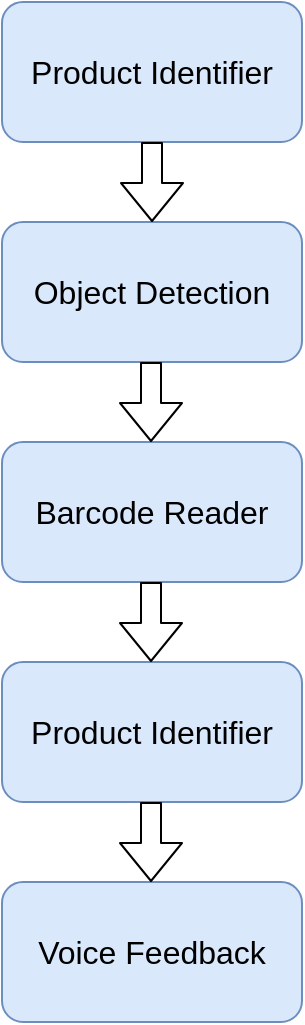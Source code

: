 <mxfile version="13.9.9" type="device"><diagram id="-kZEEkohk_uFctpSwZU1" name="Page-1"><mxGraphModel dx="1166" dy="776" grid="1" gridSize="10" guides="1" tooltips="1" connect="1" arrows="1" fold="1" page="1" pageScale="1" pageWidth="850" pageHeight="1100" math="0" shadow="0"><root><mxCell id="0"/><mxCell id="1" parent="0"/><mxCell id="UT78KLu23Had04US5Wq2-1" value="Product Identifier" style="rounded=1;whiteSpace=wrap;html=1;fontSize=16;fillColor=#dae8fc;strokeColor=#6c8ebf;" vertex="1" parent="1"><mxGeometry x="275" y="120" width="150" height="70" as="geometry"/></mxCell><mxCell id="UT78KLu23Had04US5Wq2-6" value="Object Detection" style="rounded=1;whiteSpace=wrap;html=1;fontSize=16;fillColor=#dae8fc;strokeColor=#6c8ebf;" vertex="1" parent="1"><mxGeometry x="275" y="230" width="150" height="70" as="geometry"/></mxCell><mxCell id="UT78KLu23Had04US5Wq2-11" value="Barcode Reader" style="rounded=1;whiteSpace=wrap;html=1;fontSize=16;fillColor=#dae8fc;strokeColor=#6c8ebf;" vertex="1" parent="1"><mxGeometry x="275" y="340" width="150" height="70" as="geometry"/></mxCell><mxCell id="UT78KLu23Had04US5Wq2-12" value="Product Identifier" style="rounded=1;whiteSpace=wrap;html=1;fontSize=16;fillColor=#dae8fc;strokeColor=#6c8ebf;" vertex="1" parent="1"><mxGeometry x="275" y="450" width="150" height="70" as="geometry"/></mxCell><mxCell id="UT78KLu23Had04US5Wq2-13" value="Voice Feedback" style="rounded=1;whiteSpace=wrap;html=1;fontSize=16;fillColor=#dae8fc;strokeColor=#6c8ebf;" vertex="1" parent="1"><mxGeometry x="275" y="560" width="150" height="70" as="geometry"/></mxCell><mxCell id="UT78KLu23Had04US5Wq2-14" value="" style="shape=flexArrow;endArrow=classic;html=1;fontSize=16;exitX=0.5;exitY=1;exitDx=0;exitDy=0;" edge="1" parent="1" source="UT78KLu23Had04US5Wq2-1" target="UT78KLu23Had04US5Wq2-6"><mxGeometry width="50" height="50" relative="1" as="geometry"><mxPoint x="130" y="390" as="sourcePoint"/><mxPoint x="180" y="340" as="targetPoint"/></mxGeometry></mxCell><mxCell id="UT78KLu23Had04US5Wq2-15" value="" style="shape=flexArrow;endArrow=classic;html=1;fontSize=16;exitX=0.5;exitY=1;exitDx=0;exitDy=0;" edge="1" parent="1"><mxGeometry width="50" height="50" relative="1" as="geometry"><mxPoint x="349.5" y="300" as="sourcePoint"/><mxPoint x="349.5" y="340" as="targetPoint"/></mxGeometry></mxCell><mxCell id="UT78KLu23Had04US5Wq2-16" value="" style="shape=flexArrow;endArrow=classic;html=1;fontSize=16;exitX=0.5;exitY=1;exitDx=0;exitDy=0;" edge="1" parent="1"><mxGeometry width="50" height="50" relative="1" as="geometry"><mxPoint x="349.5" y="410" as="sourcePoint"/><mxPoint x="349.5" y="450" as="targetPoint"/></mxGeometry></mxCell><mxCell id="UT78KLu23Had04US5Wq2-17" value="" style="shape=flexArrow;endArrow=classic;html=1;fontSize=16;exitX=0.5;exitY=1;exitDx=0;exitDy=0;" edge="1" parent="1"><mxGeometry width="50" height="50" relative="1" as="geometry"><mxPoint x="349.5" y="520" as="sourcePoint"/><mxPoint x="349.5" y="560" as="targetPoint"/></mxGeometry></mxCell></root></mxGraphModel></diagram></mxfile>